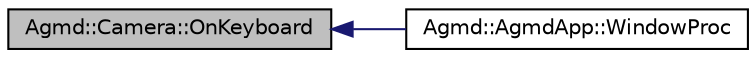 digraph "Agmd::Camera::OnKeyboard"
{
  edge [fontname="Helvetica",fontsize="10",labelfontname="Helvetica",labelfontsize="10"];
  node [fontname="Helvetica",fontsize="10",shape=record];
  rankdir="LR";
  Node1 [label="Agmd::Camera::OnKeyboard",height=0.2,width=0.4,color="black", fillcolor="grey75", style="filled" fontcolor="black"];
  Node1 -> Node2 [dir="back",color="midnightblue",fontsize="10",style="solid",fontname="Helvetica"];
  Node2 [label="Agmd::AgmdApp::WindowProc",height=0.2,width=0.4,color="black", fillcolor="white", style="filled",URL="$class_agmd_1_1_agmd_app.html#a498fa9757edacc5ed5efc091ac219b25"];
}

